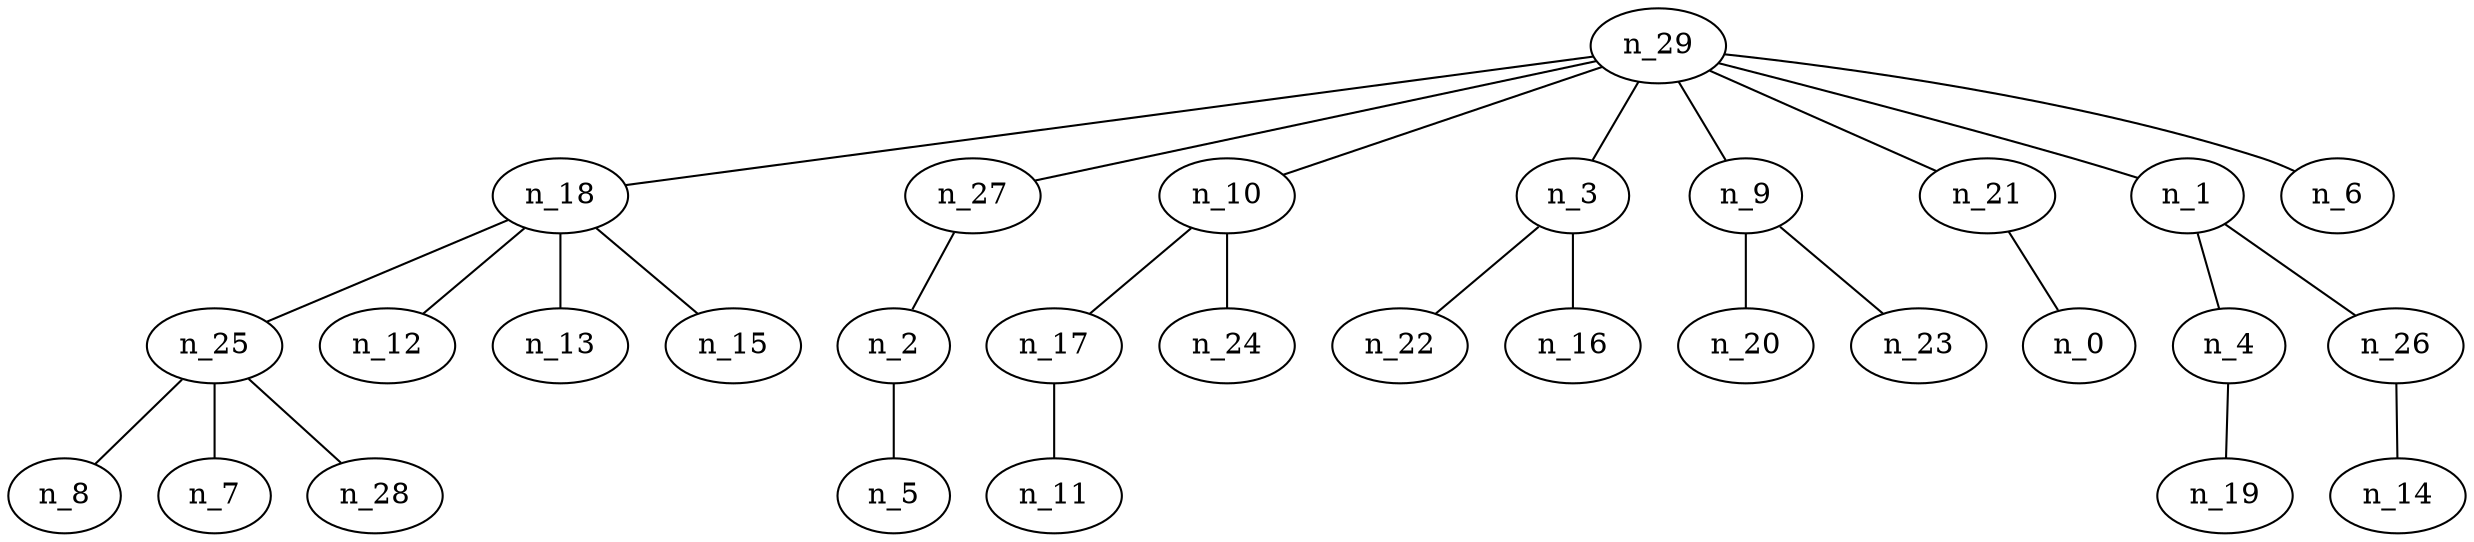 graph arbol4 {
n_29--n_18
n_29--n_27
n_29--n_10
n_29--n_3
n_29--n_9
n_29--n_21
n_29--n_1
n_29--n_6
n_18--n_25
n_18--n_12
n_18--n_13
n_18--n_15
n_27--n_2
n_10--n_17
n_10--n_24
n_3--n_22
n_3--n_16
n_9--n_20
n_9--n_23
n_21--n_0
n_1--n_4
n_1--n_26
n_25--n_8
n_25--n_7
n_25--n_28
n_2--n_5
n_17--n_11
n_4--n_19
n_26--n_14
}